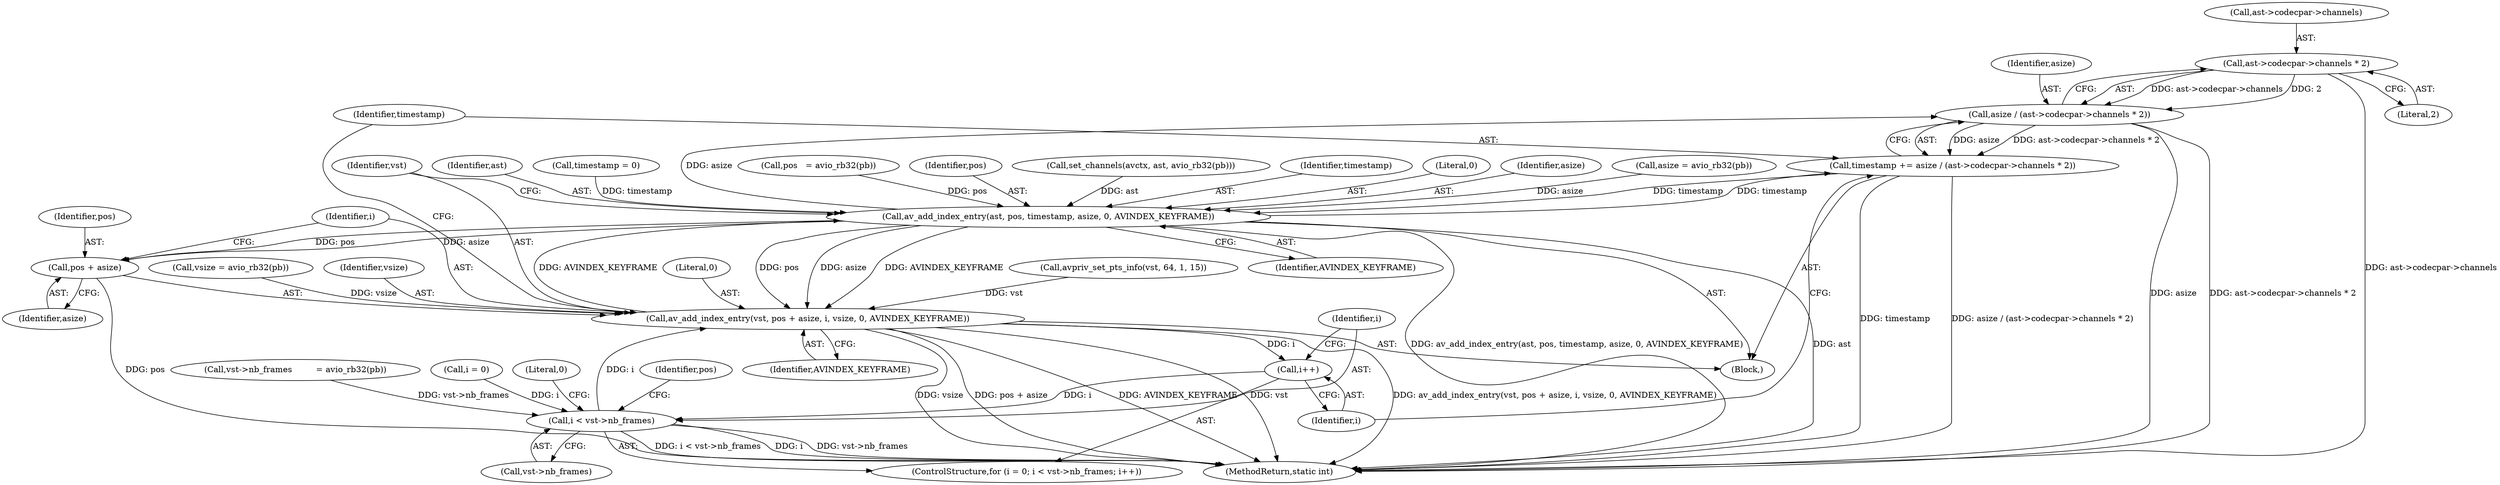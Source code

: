 digraph "0_FFmpeg_4f05e2e2dc1a89f38cd9f0960a6561083d714f1e@pointer" {
"1000412" [label="(Call,ast->codecpar->channels * 2)"];
"1000410" [label="(Call,asize / (ast->codecpar->channels * 2))"];
"1000408" [label="(Call,timestamp += asize / (ast->codecpar->channels * 2))"];
"1000392" [label="(Call,av_add_index_entry(ast, pos, timestamp, asize, 0, AVINDEX_KEYFRAME))"];
"1000399" [label="(Call,av_add_index_entry(vst, pos + asize, i, vsize, 0, AVINDEX_KEYFRAME))"];
"1000366" [label="(Call,i++)"];
"1000361" [label="(Call,i < vst->nb_frames)"];
"1000401" [label="(Call,pos + asize)"];
"1000401" [label="(Call,pos + asize)"];
"1000412" [label="(Call,ast->codecpar->channels * 2)"];
"1000167" [label="(Call,avpriv_set_pts_info(vst, 64, 1, 15))"];
"1000380" [label="(Call,vsize = avio_rb32(pb))"];
"1000400" [label="(Identifier,vst)"];
"1000371" [label="(Identifier,pos)"];
"1000370" [label="(Call,pos   = avio_rb32(pb))"];
"1000402" [label="(Identifier,pos)"];
"1000392" [label="(Call,av_add_index_entry(ast, pos, timestamp, asize, 0, AVINDEX_KEYFRAME))"];
"1000394" [label="(Identifier,pos)"];
"1000187" [label="(Call,vst->nb_frames         = avio_rb32(pb))"];
"1000413" [label="(Call,ast->codecpar->channels)"];
"1000403" [label="(Identifier,asize)"];
"1000405" [label="(Identifier,vsize)"];
"1000310" [label="(Call,set_channels(avctx, ast, avio_rb32(pb)))"];
"1000408" [label="(Call,timestamp += asize / (ast->codecpar->channels * 2))"];
"1000625" [label="(MethodReturn,static int)"];
"1000411" [label="(Identifier,asize)"];
"1000395" [label="(Identifier,timestamp)"];
"1000404" [label="(Identifier,i)"];
"1000397" [label="(Literal,0)"];
"1000361" [label="(Call,i < vst->nb_frames)"];
"1000396" [label="(Identifier,asize)"];
"1000357" [label="(ControlStructure,for (i = 0; i < vst->nb_frames; i++))"];
"1000367" [label="(Identifier,i)"];
"1000375" [label="(Call,asize = avio_rb32(pb))"];
"1000410" [label="(Call,asize / (ast->codecpar->channels * 2))"];
"1000358" [label="(Call,i = 0)"];
"1000368" [label="(Block,)"];
"1000418" [label="(Literal,2)"];
"1000393" [label="(Identifier,ast)"];
"1000409" [label="(Identifier,timestamp)"];
"1000407" [label="(Identifier,AVINDEX_KEYFRAME)"];
"1000624" [label="(Literal,0)"];
"1000399" [label="(Call,av_add_index_entry(vst, pos + asize, i, vsize, 0, AVINDEX_KEYFRAME))"];
"1000362" [label="(Identifier,i)"];
"1000398" [label="(Identifier,AVINDEX_KEYFRAME)"];
"1000366" [label="(Call,i++)"];
"1000363" [label="(Call,vst->nb_frames)"];
"1000406" [label="(Literal,0)"];
"1000354" [label="(Call,timestamp = 0)"];
"1000412" -> "1000410"  [label="AST: "];
"1000412" -> "1000418"  [label="CFG: "];
"1000413" -> "1000412"  [label="AST: "];
"1000418" -> "1000412"  [label="AST: "];
"1000410" -> "1000412"  [label="CFG: "];
"1000412" -> "1000625"  [label="DDG: ast->codecpar->channels"];
"1000412" -> "1000410"  [label="DDG: ast->codecpar->channels"];
"1000412" -> "1000410"  [label="DDG: 2"];
"1000410" -> "1000408"  [label="AST: "];
"1000411" -> "1000410"  [label="AST: "];
"1000408" -> "1000410"  [label="CFG: "];
"1000410" -> "1000625"  [label="DDG: asize"];
"1000410" -> "1000625"  [label="DDG: ast->codecpar->channels * 2"];
"1000410" -> "1000408"  [label="DDG: asize"];
"1000410" -> "1000408"  [label="DDG: ast->codecpar->channels * 2"];
"1000392" -> "1000410"  [label="DDG: asize"];
"1000408" -> "1000368"  [label="AST: "];
"1000409" -> "1000408"  [label="AST: "];
"1000367" -> "1000408"  [label="CFG: "];
"1000408" -> "1000625"  [label="DDG: timestamp"];
"1000408" -> "1000625"  [label="DDG: asize / (ast->codecpar->channels * 2)"];
"1000408" -> "1000392"  [label="DDG: timestamp"];
"1000392" -> "1000408"  [label="DDG: timestamp"];
"1000392" -> "1000368"  [label="AST: "];
"1000392" -> "1000398"  [label="CFG: "];
"1000393" -> "1000392"  [label="AST: "];
"1000394" -> "1000392"  [label="AST: "];
"1000395" -> "1000392"  [label="AST: "];
"1000396" -> "1000392"  [label="AST: "];
"1000397" -> "1000392"  [label="AST: "];
"1000398" -> "1000392"  [label="AST: "];
"1000400" -> "1000392"  [label="CFG: "];
"1000392" -> "1000625"  [label="DDG: av_add_index_entry(ast, pos, timestamp, asize, 0, AVINDEX_KEYFRAME)"];
"1000392" -> "1000625"  [label="DDG: ast"];
"1000310" -> "1000392"  [label="DDG: ast"];
"1000370" -> "1000392"  [label="DDG: pos"];
"1000354" -> "1000392"  [label="DDG: timestamp"];
"1000375" -> "1000392"  [label="DDG: asize"];
"1000399" -> "1000392"  [label="DDG: AVINDEX_KEYFRAME"];
"1000392" -> "1000399"  [label="DDG: pos"];
"1000392" -> "1000399"  [label="DDG: asize"];
"1000392" -> "1000399"  [label="DDG: AVINDEX_KEYFRAME"];
"1000392" -> "1000401"  [label="DDG: pos"];
"1000392" -> "1000401"  [label="DDG: asize"];
"1000399" -> "1000368"  [label="AST: "];
"1000399" -> "1000407"  [label="CFG: "];
"1000400" -> "1000399"  [label="AST: "];
"1000401" -> "1000399"  [label="AST: "];
"1000404" -> "1000399"  [label="AST: "];
"1000405" -> "1000399"  [label="AST: "];
"1000406" -> "1000399"  [label="AST: "];
"1000407" -> "1000399"  [label="AST: "];
"1000409" -> "1000399"  [label="CFG: "];
"1000399" -> "1000625"  [label="DDG: vsize"];
"1000399" -> "1000625"  [label="DDG: pos + asize"];
"1000399" -> "1000625"  [label="DDG: AVINDEX_KEYFRAME"];
"1000399" -> "1000625"  [label="DDG: vst"];
"1000399" -> "1000625"  [label="DDG: av_add_index_entry(vst, pos + asize, i, vsize, 0, AVINDEX_KEYFRAME)"];
"1000399" -> "1000366"  [label="DDG: i"];
"1000167" -> "1000399"  [label="DDG: vst"];
"1000361" -> "1000399"  [label="DDG: i"];
"1000380" -> "1000399"  [label="DDG: vsize"];
"1000366" -> "1000357"  [label="AST: "];
"1000366" -> "1000367"  [label="CFG: "];
"1000367" -> "1000366"  [label="AST: "];
"1000362" -> "1000366"  [label="CFG: "];
"1000366" -> "1000361"  [label="DDG: i"];
"1000361" -> "1000357"  [label="AST: "];
"1000361" -> "1000363"  [label="CFG: "];
"1000362" -> "1000361"  [label="AST: "];
"1000363" -> "1000361"  [label="AST: "];
"1000371" -> "1000361"  [label="CFG: "];
"1000624" -> "1000361"  [label="CFG: "];
"1000361" -> "1000625"  [label="DDG: i < vst->nb_frames"];
"1000361" -> "1000625"  [label="DDG: i"];
"1000361" -> "1000625"  [label="DDG: vst->nb_frames"];
"1000358" -> "1000361"  [label="DDG: i"];
"1000187" -> "1000361"  [label="DDG: vst->nb_frames"];
"1000401" -> "1000403"  [label="CFG: "];
"1000402" -> "1000401"  [label="AST: "];
"1000403" -> "1000401"  [label="AST: "];
"1000404" -> "1000401"  [label="CFG: "];
"1000401" -> "1000625"  [label="DDG: pos"];
}
